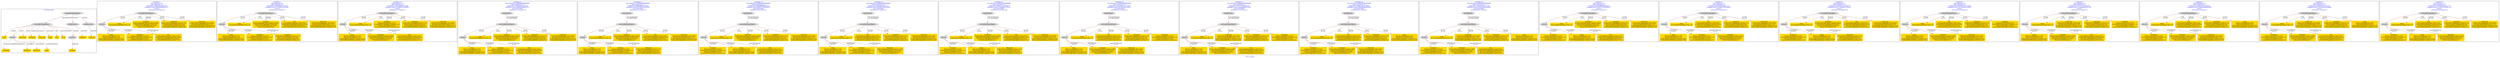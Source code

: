 digraph n0 {
fontcolor="blue"
remincross="true"
label="s07-s-13.json"
subgraph cluster_0 {
label="1-correct model"
n2[style="filled",color="white",fillcolor="lightgray",label="CulturalHeritageObject1"];
n3[shape="plaintext",style="filled",fillcolor="gold",label="dates"];
n4[style="filled",color="white",fillcolor="lightgray",label="Person1"];
n5[shape="plaintext",style="filled",fillcolor="gold",label="dimension"];
n6[shape="plaintext",style="filled",fillcolor="gold",label="technique"];
n7[shape="plaintext",style="filled",fillcolor="gold",label="credit_line"];
n8[shape="plaintext",style="filled",fillcolor="gold",label="origin"];
n9[shape="plaintext",style="filled",fillcolor="gold",label="title"];
n10[shape="plaintext",style="filled",fillcolor="gold",label="ac_id"];
n11[style="filled",color="white",fillcolor="lightgray",label="Concept1"];
n12[shape="plaintext",style="filled",fillcolor="gold",label="nationality"];
n13[shape="plaintext",style="filled",fillcolor="gold",label="birthDate"];
n14[shape="plaintext",style="filled",fillcolor="gold",label="deathDate"];
n15[shape="plaintext",style="filled",fillcolor="gold",label="name"];
n16[style="filled",color="white",fillcolor="lightgray",label="EuropeanaAggregation1"];
n17[style="filled",color="white",fillcolor="lightgray",label="WebResource1"];
n18[style="filled",color="white",fillcolor="lightgray",label="WebResource2"];
n19[shape="plaintext",style="filled",fillcolor="gold",label="image_url"];
n20[shape="plaintext",style="filled",fillcolor="gold",label="audio_url"];
n21[shape="plaintext",style="filled",fillcolor="gold",label="category"];
}
subgraph cluster_1 {
label="candidate 0\nlink coherence:1.0\nnode coherence:1.0\nconfidence:0.5646034153433979\nmapping score:0.6405820908287517\ncost:8.0\n-precision:0.38-recall:0.16"
n23[style="filled",color="white",fillcolor="lightgray",label="CulturalHeritageObject1"];
n24[style="filled",color="white",fillcolor="lightgray",label="Person1"];
n25[shape="plaintext",style="filled",fillcolor="gold",label="origin\n[CulturalHeritageObject,title,1.0]"];
n26[shape="plaintext",style="filled",fillcolor="gold",label="dates\n[Person,dateOfBirth,0.335]\n[Person,dateOfDeath,0.32]\n[CulturalHeritageObject,created,0.317]\n[CulturalHeritageObject,medium,0.028]"];
n27[shape="plaintext",style="filled",fillcolor="gold",label="birthDate\n[Person,dateOfDeath,0.813]\n[CulturalHeritageObject,created,0.115]\n[Person,dateOfBirth,0.072]\n[CulturalHeritageObject,medium,0.0]"];
n28[shape="plaintext",style="filled",fillcolor="gold",label="technique\n[CulturalHeritageObject,medium,0.992]\n[CulturalHeritageObject,title,0.007]\n[Person,nameOfThePerson,0.001]\n[Person,dateOfDeath,0.0]"];
n29[shape="plaintext",style="filled",fillcolor="gold",label="title\n[CulturalHeritageObject,title,0.931]\n[CulturalHeritageObject,medium,0.034]\n[Person,nameOfThePerson,0.023]\n[CulturalHeritageObject,extent,0.013]"];
n30[shape="plaintext",style="filled",fillcolor="gold",label="dimension\n[CulturalHeritageObject,extent,0.757]\n[Person,nameOfThePerson,0.242]\n[CulturalHeritageObject,title,0.0]\n[CulturalHeritageObject,medium,0.0]"];
n31[shape="plaintext",style="filled",fillcolor="gold",label="credit_line\n[CulturalHeritageObject,title,0.658]\n[Person,nameOfThePerson,0.178]\n[CulturalHeritageObject,medium,0.131]\n[CulturalHeritageObject,created,0.032]"];
}
subgraph cluster_2 {
label="candidate 1\nlink coherence:1.0\nnode coherence:1.0\nconfidence:0.4896368397795916\nmapping score:0.615593232307483\ncost:8.0\n-precision:0.25-recall:0.11"
n33[style="filled",color="white",fillcolor="lightgray",label="CulturalHeritageObject1"];
n34[style="filled",color="white",fillcolor="lightgray",label="Person1"];
n35[shape="plaintext",style="filled",fillcolor="gold",label="origin\n[CulturalHeritageObject,title,1.0]"];
n36[shape="plaintext",style="filled",fillcolor="gold",label="dates\n[Person,dateOfBirth,0.335]\n[Person,dateOfDeath,0.32]\n[CulturalHeritageObject,created,0.317]\n[CulturalHeritageObject,medium,0.028]"];
n37[shape="plaintext",style="filled",fillcolor="gold",label="birthDate\n[Person,dateOfDeath,0.813]\n[CulturalHeritageObject,created,0.115]\n[Person,dateOfBirth,0.072]\n[CulturalHeritageObject,medium,0.0]"];
n38[shape="plaintext",style="filled",fillcolor="gold",label="technique\n[CulturalHeritageObject,medium,0.992]\n[CulturalHeritageObject,title,0.007]\n[Person,nameOfThePerson,0.001]\n[Person,dateOfDeath,0.0]"];
n39[shape="plaintext",style="filled",fillcolor="gold",label="dimension\n[CulturalHeritageObject,extent,0.757]\n[Person,nameOfThePerson,0.242]\n[CulturalHeritageObject,title,0.0]\n[CulturalHeritageObject,medium,0.0]"];
n40[shape="plaintext",style="filled",fillcolor="gold",label="title\n[CulturalHeritageObject,title,0.931]\n[CulturalHeritageObject,medium,0.034]\n[Person,nameOfThePerson,0.023]\n[CulturalHeritageObject,extent,0.013]"];
n41[shape="plaintext",style="filled",fillcolor="gold",label="credit_line\n[CulturalHeritageObject,title,0.658]\n[Person,nameOfThePerson,0.178]\n[CulturalHeritageObject,medium,0.131]\n[CulturalHeritageObject,created,0.032]"];
}
subgraph cluster_3 {
label="candidate 10\nlink coherence:1.0\nnode coherence:1.0\nconfidence:0.3067480824531999\nmapping score:0.5546303131986857\ncost:8.0\n-precision:0.25-recall:0.11"
n43[style="filled",color="white",fillcolor="lightgray",label="CulturalHeritageObject1"];
n44[style="filled",color="white",fillcolor="lightgray",label="Person1"];
n45[shape="plaintext",style="filled",fillcolor="gold",label="origin\n[CulturalHeritageObject,title,1.0]"];
n46[shape="plaintext",style="filled",fillcolor="gold",label="dates\n[Person,dateOfBirth,0.335]\n[Person,dateOfDeath,0.32]\n[CulturalHeritageObject,created,0.317]\n[CulturalHeritageObject,medium,0.028]"];
n47[shape="plaintext",style="filled",fillcolor="gold",label="technique\n[CulturalHeritageObject,medium,0.992]\n[CulturalHeritageObject,title,0.007]\n[Person,nameOfThePerson,0.001]\n[Person,dateOfDeath,0.0]"];
n48[shape="plaintext",style="filled",fillcolor="gold",label="birthDate\n[Person,dateOfDeath,0.813]\n[CulturalHeritageObject,created,0.115]\n[Person,dateOfBirth,0.072]\n[CulturalHeritageObject,medium,0.0]"];
n49[shape="plaintext",style="filled",fillcolor="gold",label="title\n[CulturalHeritageObject,title,0.931]\n[CulturalHeritageObject,medium,0.034]\n[Person,nameOfThePerson,0.023]\n[CulturalHeritageObject,extent,0.013]"];
n50[shape="plaintext",style="filled",fillcolor="gold",label="dimension\n[CulturalHeritageObject,extent,0.757]\n[Person,nameOfThePerson,0.242]\n[CulturalHeritageObject,title,0.0]\n[CulturalHeritageObject,medium,0.0]"];
n51[shape="plaintext",style="filled",fillcolor="gold",label="credit_line\n[CulturalHeritageObject,title,0.658]\n[Person,nameOfThePerson,0.178]\n[CulturalHeritageObject,medium,0.131]\n[CulturalHeritageObject,created,0.032]"];
}
subgraph cluster_4 {
label="candidate 11\nlink coherence:0.8888888888888888\nnode coherence:1.0\nconfidence:0.5646034153433979\nmapping score:0.6405820908287517\ncost:108.010002\n-precision:0.33-recall:0.16"
n53[style="filled",color="white",fillcolor="lightgray",label="CulturalHeritageObject1"];
n54[style="filled",color="white",fillcolor="lightgray",label="Person1"];
n55[style="filled",color="white",fillcolor="lightgray",label="Organization1"];
n56[shape="plaintext",style="filled",fillcolor="gold",label="origin\n[CulturalHeritageObject,title,1.0]"];
n57[shape="plaintext",style="filled",fillcolor="gold",label="dates\n[Person,dateOfBirth,0.335]\n[Person,dateOfDeath,0.32]\n[CulturalHeritageObject,created,0.317]\n[CulturalHeritageObject,medium,0.028]"];
n58[shape="plaintext",style="filled",fillcolor="gold",label="birthDate\n[Person,dateOfDeath,0.813]\n[CulturalHeritageObject,created,0.115]\n[Person,dateOfBirth,0.072]\n[CulturalHeritageObject,medium,0.0]"];
n59[shape="plaintext",style="filled",fillcolor="gold",label="technique\n[CulturalHeritageObject,medium,0.992]\n[CulturalHeritageObject,title,0.007]\n[Person,nameOfThePerson,0.001]\n[Person,dateOfDeath,0.0]"];
n60[shape="plaintext",style="filled",fillcolor="gold",label="title\n[CulturalHeritageObject,title,0.931]\n[CulturalHeritageObject,medium,0.034]\n[Person,nameOfThePerson,0.023]\n[CulturalHeritageObject,extent,0.013]"];
n61[shape="plaintext",style="filled",fillcolor="gold",label="dimension\n[CulturalHeritageObject,extent,0.757]\n[Person,nameOfThePerson,0.242]\n[CulturalHeritageObject,title,0.0]\n[CulturalHeritageObject,medium,0.0]"];
n62[shape="plaintext",style="filled",fillcolor="gold",label="credit_line\n[CulturalHeritageObject,title,0.658]\n[Person,nameOfThePerson,0.178]\n[CulturalHeritageObject,medium,0.131]\n[CulturalHeritageObject,created,0.032]"];
}
subgraph cluster_5 {
label="candidate 12\nlink coherence:0.8888888888888888\nnode coherence:1.0\nconfidence:0.4896368397795916\nmapping score:0.615593232307483\ncost:108.010002\n-precision:0.22-recall:0.11"
n64[style="filled",color="white",fillcolor="lightgray",label="CulturalHeritageObject1"];
n65[style="filled",color="white",fillcolor="lightgray",label="Person1"];
n66[style="filled",color="white",fillcolor="lightgray",label="Organization1"];
n67[shape="plaintext",style="filled",fillcolor="gold",label="origin\n[CulturalHeritageObject,title,1.0]"];
n68[shape="plaintext",style="filled",fillcolor="gold",label="dates\n[Person,dateOfBirth,0.335]\n[Person,dateOfDeath,0.32]\n[CulturalHeritageObject,created,0.317]\n[CulturalHeritageObject,medium,0.028]"];
n69[shape="plaintext",style="filled",fillcolor="gold",label="birthDate\n[Person,dateOfDeath,0.813]\n[CulturalHeritageObject,created,0.115]\n[Person,dateOfBirth,0.072]\n[CulturalHeritageObject,medium,0.0]"];
n70[shape="plaintext",style="filled",fillcolor="gold",label="technique\n[CulturalHeritageObject,medium,0.992]\n[CulturalHeritageObject,title,0.007]\n[Person,nameOfThePerson,0.001]\n[Person,dateOfDeath,0.0]"];
n71[shape="plaintext",style="filled",fillcolor="gold",label="dimension\n[CulturalHeritageObject,extent,0.757]\n[Person,nameOfThePerson,0.242]\n[CulturalHeritageObject,title,0.0]\n[CulturalHeritageObject,medium,0.0]"];
n72[shape="plaintext",style="filled",fillcolor="gold",label="title\n[CulturalHeritageObject,title,0.931]\n[CulturalHeritageObject,medium,0.034]\n[Person,nameOfThePerson,0.023]\n[CulturalHeritageObject,extent,0.013]"];
n73[shape="plaintext",style="filled",fillcolor="gold",label="credit_line\n[CulturalHeritageObject,title,0.658]\n[Person,nameOfThePerson,0.178]\n[CulturalHeritageObject,medium,0.131]\n[CulturalHeritageObject,created,0.032]"];
}
subgraph cluster_6 {
label="candidate 13\nlink coherence:0.8888888888888888\nnode coherence:1.0\nconfidence:0.4565896898085039\nmapping score:0.6045775156504537\ncost:108.010002\n-precision:0.44-recall:0.21"
n75[style="filled",color="white",fillcolor="lightgray",label="CulturalHeritageObject1"];
n76[style="filled",color="white",fillcolor="lightgray",label="Person1"];
n77[style="filled",color="white",fillcolor="lightgray",label="Organization1"];
n78[shape="plaintext",style="filled",fillcolor="gold",label="origin\n[CulturalHeritageObject,title,1.0]"];
n79[shape="plaintext",style="filled",fillcolor="gold",label="birthDate\n[Person,dateOfDeath,0.813]\n[CulturalHeritageObject,created,0.115]\n[Person,dateOfBirth,0.072]\n[CulturalHeritageObject,medium,0.0]"];
n80[shape="plaintext",style="filled",fillcolor="gold",label="dates\n[Person,dateOfBirth,0.335]\n[Person,dateOfDeath,0.32]\n[CulturalHeritageObject,created,0.317]\n[CulturalHeritageObject,medium,0.028]"];
n81[shape="plaintext",style="filled",fillcolor="gold",label="technique\n[CulturalHeritageObject,medium,0.992]\n[CulturalHeritageObject,title,0.007]\n[Person,nameOfThePerson,0.001]\n[Person,dateOfDeath,0.0]"];
n82[shape="plaintext",style="filled",fillcolor="gold",label="title\n[CulturalHeritageObject,title,0.931]\n[CulturalHeritageObject,medium,0.034]\n[Person,nameOfThePerson,0.023]\n[CulturalHeritageObject,extent,0.013]"];
n83[shape="plaintext",style="filled",fillcolor="gold",label="dimension\n[CulturalHeritageObject,extent,0.757]\n[Person,nameOfThePerson,0.242]\n[CulturalHeritageObject,title,0.0]\n[CulturalHeritageObject,medium,0.0]"];
n84[shape="plaintext",style="filled",fillcolor="gold",label="credit_line\n[CulturalHeritageObject,title,0.658]\n[Person,nameOfThePerson,0.178]\n[CulturalHeritageObject,medium,0.131]\n[CulturalHeritageObject,created,0.032]"];
}
subgraph cluster_7 {
label="candidate 14\nlink coherence:0.8888888888888888\nnode coherence:1.0\nconfidence:0.4245624914911717\nmapping score:0.5939017828780097\ncost:108.010002\n-precision:0.22-recall:0.11"
n86[style="filled",color="white",fillcolor="lightgray",label="CulturalHeritageObject1"];
n87[style="filled",color="white",fillcolor="lightgray",label="Person1"];
n88[style="filled",color="white",fillcolor="lightgray",label="Organization1"];
n89[shape="plaintext",style="filled",fillcolor="gold",label="origin\n[CulturalHeritageObject,title,1.0]"];
n90[shape="plaintext",style="filled",fillcolor="gold",label="dates\n[Person,dateOfBirth,0.335]\n[Person,dateOfDeath,0.32]\n[CulturalHeritageObject,created,0.317]\n[CulturalHeritageObject,medium,0.028]"];
n91[shape="plaintext",style="filled",fillcolor="gold",label="birthDate\n[Person,dateOfDeath,0.813]\n[CulturalHeritageObject,created,0.115]\n[Person,dateOfBirth,0.072]\n[CulturalHeritageObject,medium,0.0]"];
n92[shape="plaintext",style="filled",fillcolor="gold",label="title\n[CulturalHeritageObject,title,0.931]\n[CulturalHeritageObject,medium,0.034]\n[Person,nameOfThePerson,0.023]\n[CulturalHeritageObject,extent,0.013]"];
n93[shape="plaintext",style="filled",fillcolor="gold",label="technique\n[CulturalHeritageObject,medium,0.992]\n[CulturalHeritageObject,title,0.007]\n[Person,nameOfThePerson,0.001]\n[Person,dateOfDeath,0.0]"];
n94[shape="plaintext",style="filled",fillcolor="gold",label="dimension\n[CulturalHeritageObject,extent,0.757]\n[Person,nameOfThePerson,0.242]\n[CulturalHeritageObject,title,0.0]\n[CulturalHeritageObject,medium,0.0]"];
n95[shape="plaintext",style="filled",fillcolor="gold",label="credit_line\n[CulturalHeritageObject,title,0.658]\n[Person,nameOfThePerson,0.178]\n[CulturalHeritageObject,medium,0.131]\n[CulturalHeritageObject,created,0.032]"];
}
subgraph cluster_8 {
label="candidate 15\nlink coherence:0.8888888888888888\nnode coherence:1.0\nconfidence:0.3816231142446976\nmapping score:0.579588657129185\ncost:108.010002\n-precision:0.33-recall:0.16"
n97[style="filled",color="white",fillcolor="lightgray",label="CulturalHeritageObject1"];
n98[style="filled",color="white",fillcolor="lightgray",label="Person1"];
n99[style="filled",color="white",fillcolor="lightgray",label="Organization1"];
n100[shape="plaintext",style="filled",fillcolor="gold",label="origin\n[CulturalHeritageObject,title,1.0]"];
n101[shape="plaintext",style="filled",fillcolor="gold",label="birthDate\n[Person,dateOfDeath,0.813]\n[CulturalHeritageObject,created,0.115]\n[Person,dateOfBirth,0.072]\n[CulturalHeritageObject,medium,0.0]"];
n102[shape="plaintext",style="filled",fillcolor="gold",label="dates\n[Person,dateOfBirth,0.335]\n[Person,dateOfDeath,0.32]\n[CulturalHeritageObject,created,0.317]\n[CulturalHeritageObject,medium,0.028]"];
n103[shape="plaintext",style="filled",fillcolor="gold",label="technique\n[CulturalHeritageObject,medium,0.992]\n[CulturalHeritageObject,title,0.007]\n[Person,nameOfThePerson,0.001]\n[Person,dateOfDeath,0.0]"];
n104[shape="plaintext",style="filled",fillcolor="gold",label="dimension\n[CulturalHeritageObject,extent,0.757]\n[Person,nameOfThePerson,0.242]\n[CulturalHeritageObject,title,0.0]\n[CulturalHeritageObject,medium,0.0]"];
n105[shape="plaintext",style="filled",fillcolor="gold",label="title\n[CulturalHeritageObject,title,0.931]\n[CulturalHeritageObject,medium,0.034]\n[Person,nameOfThePerson,0.023]\n[CulturalHeritageObject,extent,0.013]"];
n106[shape="plaintext",style="filled",fillcolor="gold",label="credit_line\n[CulturalHeritageObject,title,0.658]\n[Person,nameOfThePerson,0.178]\n[CulturalHeritageObject,medium,0.131]\n[CulturalHeritageObject,created,0.032]"];
}
subgraph cluster_9 {
label="candidate 16\nlink coherence:0.8888888888888888\nnode coherence:1.0\nconfidence:0.34554207851533436\nmapping score:0.5675616452193971\ncost:108.010002\n-precision:0.22-recall:0.11"
n108[style="filled",color="white",fillcolor="lightgray",label="CulturalHeritageObject1"];
n109[style="filled",color="white",fillcolor="lightgray",label="Person1"];
n110[style="filled",color="white",fillcolor="lightgray",label="Organization1"];
n111[shape="plaintext",style="filled",fillcolor="gold",label="origin\n[CulturalHeritageObject,title,1.0]"];
n112[shape="plaintext",style="filled",fillcolor="gold",label="dates\n[Person,dateOfBirth,0.335]\n[Person,dateOfDeath,0.32]\n[CulturalHeritageObject,created,0.317]\n[CulturalHeritageObject,medium,0.028]"];
n113[shape="plaintext",style="filled",fillcolor="gold",label="technique\n[CulturalHeritageObject,medium,0.992]\n[CulturalHeritageObject,title,0.007]\n[Person,nameOfThePerson,0.001]\n[Person,dateOfDeath,0.0]"];
n114[shape="plaintext",style="filled",fillcolor="gold",label="title\n[CulturalHeritageObject,title,0.931]\n[CulturalHeritageObject,medium,0.034]\n[Person,nameOfThePerson,0.023]\n[CulturalHeritageObject,extent,0.013]"];
n115[shape="plaintext",style="filled",fillcolor="gold",label="credit_line\n[CulturalHeritageObject,title,0.658]\n[Person,nameOfThePerson,0.178]\n[CulturalHeritageObject,medium,0.131]\n[CulturalHeritageObject,created,0.032]"];
n116[shape="plaintext",style="filled",fillcolor="gold",label="dimension\n[CulturalHeritageObject,extent,0.757]\n[Person,nameOfThePerson,0.242]\n[CulturalHeritageObject,title,0.0]\n[CulturalHeritageObject,medium,0.0]"];
n117[shape="plaintext",style="filled",fillcolor="gold",label="birthDate\n[Person,dateOfDeath,0.813]\n[CulturalHeritageObject,created,0.115]\n[Person,dateOfBirth,0.072]\n[CulturalHeritageObject,medium,0.0]"];
}
subgraph cluster_10 {
label="candidate 17\nlink coherence:0.8888888888888888\nnode coherence:1.0\nconfidence:0.3372777955825027\nmapping score:0.5648068842417867\ncost:108.010002\n-precision:0.22-recall:0.11"
n119[style="filled",color="white",fillcolor="lightgray",label="CulturalHeritageObject1"];
n120[style="filled",color="white",fillcolor="lightgray",label="Person1"];
n121[style="filled",color="white",fillcolor="lightgray",label="Organization1"];
n122[shape="plaintext",style="filled",fillcolor="gold",label="origin\n[CulturalHeritageObject,title,1.0]"];
n123[shape="plaintext",style="filled",fillcolor="gold",label="dates\n[Person,dateOfBirth,0.335]\n[Person,dateOfDeath,0.32]\n[CulturalHeritageObject,created,0.317]\n[CulturalHeritageObject,medium,0.028]"];
n124[shape="plaintext",style="filled",fillcolor="gold",label="technique\n[CulturalHeritageObject,medium,0.992]\n[CulturalHeritageObject,title,0.007]\n[Person,nameOfThePerson,0.001]\n[Person,dateOfDeath,0.0]"];
n125[shape="plaintext",style="filled",fillcolor="gold",label="credit_line\n[CulturalHeritageObject,title,0.658]\n[Person,nameOfThePerson,0.178]\n[CulturalHeritageObject,medium,0.131]\n[CulturalHeritageObject,created,0.032]"];
n126[shape="plaintext",style="filled",fillcolor="gold",label="title\n[CulturalHeritageObject,title,0.931]\n[CulturalHeritageObject,medium,0.034]\n[Person,nameOfThePerson,0.023]\n[CulturalHeritageObject,extent,0.013]"];
n127[shape="plaintext",style="filled",fillcolor="gold",label="dimension\n[CulturalHeritageObject,extent,0.757]\n[Person,nameOfThePerson,0.242]\n[CulturalHeritageObject,title,0.0]\n[CulturalHeritageObject,medium,0.0]"];
n128[shape="plaintext",style="filled",fillcolor="gold",label="birthDate\n[Person,dateOfDeath,0.813]\n[CulturalHeritageObject,created,0.115]\n[Person,dateOfBirth,0.072]\n[CulturalHeritageObject,medium,0.0]"];
}
subgraph cluster_11 {
label="candidate 18\nlink coherence:0.8888888888888888\nnode coherence:1.0\nconfidence:0.3368312832700635\nmapping score:0.5646580468043069\ncost:108.010002\n-precision:0.44-recall:0.21"
n130[style="filled",color="white",fillcolor="lightgray",label="CulturalHeritageObject1"];
n131[style="filled",color="white",fillcolor="lightgray",label="Person1"];
n132[style="filled",color="white",fillcolor="lightgray",label="Organization1"];
n133[shape="plaintext",style="filled",fillcolor="gold",label="origin\n[CulturalHeritageObject,title,1.0]"];
n134[shape="plaintext",style="filled",fillcolor="gold",label="birthDate\n[Person,dateOfDeath,0.813]\n[CulturalHeritageObject,created,0.115]\n[Person,dateOfBirth,0.072]\n[CulturalHeritageObject,medium,0.0]"];
n135[shape="plaintext",style="filled",fillcolor="gold",label="technique\n[CulturalHeritageObject,medium,0.992]\n[CulturalHeritageObject,title,0.007]\n[Person,nameOfThePerson,0.001]\n[Person,dateOfDeath,0.0]"];
n136[shape="plaintext",style="filled",fillcolor="gold",label="title\n[CulturalHeritageObject,title,0.931]\n[CulturalHeritageObject,medium,0.034]\n[Person,nameOfThePerson,0.023]\n[CulturalHeritageObject,extent,0.013]"];
n137[shape="plaintext",style="filled",fillcolor="gold",label="credit_line\n[CulturalHeritageObject,title,0.658]\n[Person,nameOfThePerson,0.178]\n[CulturalHeritageObject,medium,0.131]\n[CulturalHeritageObject,created,0.032]"];
n138[shape="plaintext",style="filled",fillcolor="gold",label="dimension\n[CulturalHeritageObject,extent,0.757]\n[Person,nameOfThePerson,0.242]\n[CulturalHeritageObject,title,0.0]\n[CulturalHeritageObject,medium,0.0]"];
n139[shape="plaintext",style="filled",fillcolor="gold",label="dates\n[Person,dateOfBirth,0.335]\n[Person,dateOfDeath,0.32]\n[CulturalHeritageObject,created,0.317]\n[CulturalHeritageObject,medium,0.028]"];
}
subgraph cluster_12 {
label="candidate 19\nlink coherence:0.8888888888888888\nnode coherence:1.0\nconfidence:0.3285670003372318\nmapping score:0.5619032858266964\ncost:108.010002\n-precision:0.44-recall:0.21"
n141[style="filled",color="white",fillcolor="lightgray",label="CulturalHeritageObject1"];
n142[style="filled",color="white",fillcolor="lightgray",label="Person1"];
n143[style="filled",color="white",fillcolor="lightgray",label="Organization1"];
n144[shape="plaintext",style="filled",fillcolor="gold",label="origin\n[CulturalHeritageObject,title,1.0]"];
n145[shape="plaintext",style="filled",fillcolor="gold",label="birthDate\n[Person,dateOfDeath,0.813]\n[CulturalHeritageObject,created,0.115]\n[Person,dateOfBirth,0.072]\n[CulturalHeritageObject,medium,0.0]"];
n146[shape="plaintext",style="filled",fillcolor="gold",label="technique\n[CulturalHeritageObject,medium,0.992]\n[CulturalHeritageObject,title,0.007]\n[Person,nameOfThePerson,0.001]\n[Person,dateOfDeath,0.0]"];
n147[shape="plaintext",style="filled",fillcolor="gold",label="credit_line\n[CulturalHeritageObject,title,0.658]\n[Person,nameOfThePerson,0.178]\n[CulturalHeritageObject,medium,0.131]\n[CulturalHeritageObject,created,0.032]"];
n148[shape="plaintext",style="filled",fillcolor="gold",label="title\n[CulturalHeritageObject,title,0.931]\n[CulturalHeritageObject,medium,0.034]\n[Person,nameOfThePerson,0.023]\n[CulturalHeritageObject,extent,0.013]"];
n149[shape="plaintext",style="filled",fillcolor="gold",label="dimension\n[CulturalHeritageObject,extent,0.757]\n[Person,nameOfThePerson,0.242]\n[CulturalHeritageObject,title,0.0]\n[CulturalHeritageObject,medium,0.0]"];
n150[shape="plaintext",style="filled",fillcolor="gold",label="dates\n[Person,dateOfBirth,0.335]\n[Person,dateOfDeath,0.32]\n[CulturalHeritageObject,created,0.317]\n[CulturalHeritageObject,medium,0.028]"];
}
subgraph cluster_13 {
label="candidate 2\nlink coherence:1.0\nnode coherence:1.0\nconfidence:0.4565896898085039\nmapping score:0.6045775156504537\ncost:8.0\n-precision:0.5-recall:0.21"
n152[style="filled",color="white",fillcolor="lightgray",label="CulturalHeritageObject1"];
n153[style="filled",color="white",fillcolor="lightgray",label="Person1"];
n154[shape="plaintext",style="filled",fillcolor="gold",label="origin\n[CulturalHeritageObject,title,1.0]"];
n155[shape="plaintext",style="filled",fillcolor="gold",label="birthDate\n[Person,dateOfDeath,0.813]\n[CulturalHeritageObject,created,0.115]\n[Person,dateOfBirth,0.072]\n[CulturalHeritageObject,medium,0.0]"];
n156[shape="plaintext",style="filled",fillcolor="gold",label="dates\n[Person,dateOfBirth,0.335]\n[Person,dateOfDeath,0.32]\n[CulturalHeritageObject,created,0.317]\n[CulturalHeritageObject,medium,0.028]"];
n157[shape="plaintext",style="filled",fillcolor="gold",label="technique\n[CulturalHeritageObject,medium,0.992]\n[CulturalHeritageObject,title,0.007]\n[Person,nameOfThePerson,0.001]\n[Person,dateOfDeath,0.0]"];
n158[shape="plaintext",style="filled",fillcolor="gold",label="title\n[CulturalHeritageObject,title,0.931]\n[CulturalHeritageObject,medium,0.034]\n[Person,nameOfThePerson,0.023]\n[CulturalHeritageObject,extent,0.013]"];
n159[shape="plaintext",style="filled",fillcolor="gold",label="dimension\n[CulturalHeritageObject,extent,0.757]\n[Person,nameOfThePerson,0.242]\n[CulturalHeritageObject,title,0.0]\n[CulturalHeritageObject,medium,0.0]"];
n160[shape="plaintext",style="filled",fillcolor="gold",label="credit_line\n[CulturalHeritageObject,title,0.658]\n[Person,nameOfThePerson,0.178]\n[CulturalHeritageObject,medium,0.131]\n[CulturalHeritageObject,created,0.032]"];
}
subgraph cluster_14 {
label="candidate 3\nlink coherence:1.0\nnode coherence:1.0\nconfidence:0.4245624914911717\nmapping score:0.5939017828780097\ncost:8.0\n-precision:0.25-recall:0.11"
n162[style="filled",color="white",fillcolor="lightgray",label="CulturalHeritageObject1"];
n163[style="filled",color="white",fillcolor="lightgray",label="Person1"];
n164[shape="plaintext",style="filled",fillcolor="gold",label="origin\n[CulturalHeritageObject,title,1.0]"];
n165[shape="plaintext",style="filled",fillcolor="gold",label="dates\n[Person,dateOfBirth,0.335]\n[Person,dateOfDeath,0.32]\n[CulturalHeritageObject,created,0.317]\n[CulturalHeritageObject,medium,0.028]"];
n166[shape="plaintext",style="filled",fillcolor="gold",label="birthDate\n[Person,dateOfDeath,0.813]\n[CulturalHeritageObject,created,0.115]\n[Person,dateOfBirth,0.072]\n[CulturalHeritageObject,medium,0.0]"];
n167[shape="plaintext",style="filled",fillcolor="gold",label="title\n[CulturalHeritageObject,title,0.931]\n[CulturalHeritageObject,medium,0.034]\n[Person,nameOfThePerson,0.023]\n[CulturalHeritageObject,extent,0.013]"];
n168[shape="plaintext",style="filled",fillcolor="gold",label="technique\n[CulturalHeritageObject,medium,0.992]\n[CulturalHeritageObject,title,0.007]\n[Person,nameOfThePerson,0.001]\n[Person,dateOfDeath,0.0]"];
n169[shape="plaintext",style="filled",fillcolor="gold",label="dimension\n[CulturalHeritageObject,extent,0.757]\n[Person,nameOfThePerson,0.242]\n[CulturalHeritageObject,title,0.0]\n[CulturalHeritageObject,medium,0.0]"];
n170[shape="plaintext",style="filled",fillcolor="gold",label="credit_line\n[CulturalHeritageObject,title,0.658]\n[Person,nameOfThePerson,0.178]\n[CulturalHeritageObject,medium,0.131]\n[CulturalHeritageObject,created,0.032]"];
}
subgraph cluster_15 {
label="candidate 4\nlink coherence:1.0\nnode coherence:1.0\nconfidence:0.3816231142446976\nmapping score:0.579588657129185\ncost:8.0\n-precision:0.38-recall:0.16"
n172[style="filled",color="white",fillcolor="lightgray",label="CulturalHeritageObject1"];
n173[style="filled",color="white",fillcolor="lightgray",label="Person1"];
n174[shape="plaintext",style="filled",fillcolor="gold",label="origin\n[CulturalHeritageObject,title,1.0]"];
n175[shape="plaintext",style="filled",fillcolor="gold",label="birthDate\n[Person,dateOfDeath,0.813]\n[CulturalHeritageObject,created,0.115]\n[Person,dateOfBirth,0.072]\n[CulturalHeritageObject,medium,0.0]"];
n176[shape="plaintext",style="filled",fillcolor="gold",label="dates\n[Person,dateOfBirth,0.335]\n[Person,dateOfDeath,0.32]\n[CulturalHeritageObject,created,0.317]\n[CulturalHeritageObject,medium,0.028]"];
n177[shape="plaintext",style="filled",fillcolor="gold",label="technique\n[CulturalHeritageObject,medium,0.992]\n[CulturalHeritageObject,title,0.007]\n[Person,nameOfThePerson,0.001]\n[Person,dateOfDeath,0.0]"];
n178[shape="plaintext",style="filled",fillcolor="gold",label="dimension\n[CulturalHeritageObject,extent,0.757]\n[Person,nameOfThePerson,0.242]\n[CulturalHeritageObject,title,0.0]\n[CulturalHeritageObject,medium,0.0]"];
n179[shape="plaintext",style="filled",fillcolor="gold",label="title\n[CulturalHeritageObject,title,0.931]\n[CulturalHeritageObject,medium,0.034]\n[Person,nameOfThePerson,0.023]\n[CulturalHeritageObject,extent,0.013]"];
n180[shape="plaintext",style="filled",fillcolor="gold",label="credit_line\n[CulturalHeritageObject,title,0.658]\n[Person,nameOfThePerson,0.178]\n[CulturalHeritageObject,medium,0.131]\n[CulturalHeritageObject,created,0.032]"];
}
subgraph cluster_16 {
label="candidate 5\nlink coherence:1.0\nnode coherence:1.0\nconfidence:0.34554207851533436\nmapping score:0.5675616452193971\ncost:8.0\n-precision:0.25-recall:0.11"
n182[style="filled",color="white",fillcolor="lightgray",label="CulturalHeritageObject1"];
n183[style="filled",color="white",fillcolor="lightgray",label="Person1"];
n184[shape="plaintext",style="filled",fillcolor="gold",label="origin\n[CulturalHeritageObject,title,1.0]"];
n185[shape="plaintext",style="filled",fillcolor="gold",label="dates\n[Person,dateOfBirth,0.335]\n[Person,dateOfDeath,0.32]\n[CulturalHeritageObject,created,0.317]\n[CulturalHeritageObject,medium,0.028]"];
n186[shape="plaintext",style="filled",fillcolor="gold",label="technique\n[CulturalHeritageObject,medium,0.992]\n[CulturalHeritageObject,title,0.007]\n[Person,nameOfThePerson,0.001]\n[Person,dateOfDeath,0.0]"];
n187[shape="plaintext",style="filled",fillcolor="gold",label="title\n[CulturalHeritageObject,title,0.931]\n[CulturalHeritageObject,medium,0.034]\n[Person,nameOfThePerson,0.023]\n[CulturalHeritageObject,extent,0.013]"];
n188[shape="plaintext",style="filled",fillcolor="gold",label="credit_line\n[CulturalHeritageObject,title,0.658]\n[Person,nameOfThePerson,0.178]\n[CulturalHeritageObject,medium,0.131]\n[CulturalHeritageObject,created,0.032]"];
n189[shape="plaintext",style="filled",fillcolor="gold",label="dimension\n[CulturalHeritageObject,extent,0.757]\n[Person,nameOfThePerson,0.242]\n[CulturalHeritageObject,title,0.0]\n[CulturalHeritageObject,medium,0.0]"];
n190[shape="plaintext",style="filled",fillcolor="gold",label="birthDate\n[Person,dateOfDeath,0.813]\n[CulturalHeritageObject,created,0.115]\n[Person,dateOfBirth,0.072]\n[CulturalHeritageObject,medium,0.0]"];
}
subgraph cluster_17 {
label="candidate 6\nlink coherence:1.0\nnode coherence:1.0\nconfidence:0.3372777955825027\nmapping score:0.5648068842417867\ncost:8.0\n-precision:0.25-recall:0.11"
n192[style="filled",color="white",fillcolor="lightgray",label="CulturalHeritageObject1"];
n193[style="filled",color="white",fillcolor="lightgray",label="Person1"];
n194[shape="plaintext",style="filled",fillcolor="gold",label="origin\n[CulturalHeritageObject,title,1.0]"];
n195[shape="plaintext",style="filled",fillcolor="gold",label="dates\n[Person,dateOfBirth,0.335]\n[Person,dateOfDeath,0.32]\n[CulturalHeritageObject,created,0.317]\n[CulturalHeritageObject,medium,0.028]"];
n196[shape="plaintext",style="filled",fillcolor="gold",label="technique\n[CulturalHeritageObject,medium,0.992]\n[CulturalHeritageObject,title,0.007]\n[Person,nameOfThePerson,0.001]\n[Person,dateOfDeath,0.0]"];
n197[shape="plaintext",style="filled",fillcolor="gold",label="credit_line\n[CulturalHeritageObject,title,0.658]\n[Person,nameOfThePerson,0.178]\n[CulturalHeritageObject,medium,0.131]\n[CulturalHeritageObject,created,0.032]"];
n198[shape="plaintext",style="filled",fillcolor="gold",label="title\n[CulturalHeritageObject,title,0.931]\n[CulturalHeritageObject,medium,0.034]\n[Person,nameOfThePerson,0.023]\n[CulturalHeritageObject,extent,0.013]"];
n199[shape="plaintext",style="filled",fillcolor="gold",label="dimension\n[CulturalHeritageObject,extent,0.757]\n[Person,nameOfThePerson,0.242]\n[CulturalHeritageObject,title,0.0]\n[CulturalHeritageObject,medium,0.0]"];
n200[shape="plaintext",style="filled",fillcolor="gold",label="birthDate\n[Person,dateOfDeath,0.813]\n[CulturalHeritageObject,created,0.115]\n[Person,dateOfBirth,0.072]\n[CulturalHeritageObject,medium,0.0]"];
}
subgraph cluster_18 {
label="candidate 7\nlink coherence:1.0\nnode coherence:1.0\nconfidence:0.3368312832700635\nmapping score:0.5646580468043069\ncost:8.0\n-precision:0.5-recall:0.21"
n202[style="filled",color="white",fillcolor="lightgray",label="CulturalHeritageObject1"];
n203[style="filled",color="white",fillcolor="lightgray",label="Person1"];
n204[shape="plaintext",style="filled",fillcolor="gold",label="origin\n[CulturalHeritageObject,title,1.0]"];
n205[shape="plaintext",style="filled",fillcolor="gold",label="birthDate\n[Person,dateOfDeath,0.813]\n[CulturalHeritageObject,created,0.115]\n[Person,dateOfBirth,0.072]\n[CulturalHeritageObject,medium,0.0]"];
n206[shape="plaintext",style="filled",fillcolor="gold",label="technique\n[CulturalHeritageObject,medium,0.992]\n[CulturalHeritageObject,title,0.007]\n[Person,nameOfThePerson,0.001]\n[Person,dateOfDeath,0.0]"];
n207[shape="plaintext",style="filled",fillcolor="gold",label="title\n[CulturalHeritageObject,title,0.931]\n[CulturalHeritageObject,medium,0.034]\n[Person,nameOfThePerson,0.023]\n[CulturalHeritageObject,extent,0.013]"];
n208[shape="plaintext",style="filled",fillcolor="gold",label="credit_line\n[CulturalHeritageObject,title,0.658]\n[Person,nameOfThePerson,0.178]\n[CulturalHeritageObject,medium,0.131]\n[CulturalHeritageObject,created,0.032]"];
n209[shape="plaintext",style="filled",fillcolor="gold",label="dimension\n[CulturalHeritageObject,extent,0.757]\n[Person,nameOfThePerson,0.242]\n[CulturalHeritageObject,title,0.0]\n[CulturalHeritageObject,medium,0.0]"];
n210[shape="plaintext",style="filled",fillcolor="gold",label="dates\n[Person,dateOfBirth,0.335]\n[Person,dateOfDeath,0.32]\n[CulturalHeritageObject,created,0.317]\n[CulturalHeritageObject,medium,0.028]"];
}
subgraph cluster_19 {
label="candidate 8\nlink coherence:1.0\nnode coherence:1.0\nconfidence:0.3285670003372318\nmapping score:0.5619032858266964\ncost:8.0\n-precision:0.5-recall:0.21"
n212[style="filled",color="white",fillcolor="lightgray",label="CulturalHeritageObject1"];
n213[style="filled",color="white",fillcolor="lightgray",label="Person1"];
n214[shape="plaintext",style="filled",fillcolor="gold",label="origin\n[CulturalHeritageObject,title,1.0]"];
n215[shape="plaintext",style="filled",fillcolor="gold",label="birthDate\n[Person,dateOfDeath,0.813]\n[CulturalHeritageObject,created,0.115]\n[Person,dateOfBirth,0.072]\n[CulturalHeritageObject,medium,0.0]"];
n216[shape="plaintext",style="filled",fillcolor="gold",label="technique\n[CulturalHeritageObject,medium,0.992]\n[CulturalHeritageObject,title,0.007]\n[Person,nameOfThePerson,0.001]\n[Person,dateOfDeath,0.0]"];
n217[shape="plaintext",style="filled",fillcolor="gold",label="credit_line\n[CulturalHeritageObject,title,0.658]\n[Person,nameOfThePerson,0.178]\n[CulturalHeritageObject,medium,0.131]\n[CulturalHeritageObject,created,0.032]"];
n218[shape="plaintext",style="filled",fillcolor="gold",label="title\n[CulturalHeritageObject,title,0.931]\n[CulturalHeritageObject,medium,0.034]\n[Person,nameOfThePerson,0.023]\n[CulturalHeritageObject,extent,0.013]"];
n219[shape="plaintext",style="filled",fillcolor="gold",label="dimension\n[CulturalHeritageObject,extent,0.757]\n[Person,nameOfThePerson,0.242]\n[CulturalHeritageObject,title,0.0]\n[CulturalHeritageObject,medium,0.0]"];
n220[shape="plaintext",style="filled",fillcolor="gold",label="dates\n[Person,dateOfBirth,0.335]\n[Person,dateOfDeath,0.32]\n[CulturalHeritageObject,created,0.317]\n[CulturalHeritageObject,medium,0.028]"];
}
subgraph cluster_20 {
label="candidate 9\nlink coherence:1.0\nnode coherence:1.0\nconfidence:0.31654876595627773\nmapping score:0.5578972076997116\ncost:8.0\n-precision:0.38-recall:0.16"
n222[style="filled",color="white",fillcolor="lightgray",label="CulturalHeritageObject1"];
n223[style="filled",color="white",fillcolor="lightgray",label="Person1"];
n224[shape="plaintext",style="filled",fillcolor="gold",label="origin\n[CulturalHeritageObject,title,1.0]"];
n225[shape="plaintext",style="filled",fillcolor="gold",label="birthDate\n[Person,dateOfDeath,0.813]\n[CulturalHeritageObject,created,0.115]\n[Person,dateOfBirth,0.072]\n[CulturalHeritageObject,medium,0.0]"];
n226[shape="plaintext",style="filled",fillcolor="gold",label="dates\n[Person,dateOfBirth,0.335]\n[Person,dateOfDeath,0.32]\n[CulturalHeritageObject,created,0.317]\n[CulturalHeritageObject,medium,0.028]"];
n227[shape="plaintext",style="filled",fillcolor="gold",label="title\n[CulturalHeritageObject,title,0.931]\n[CulturalHeritageObject,medium,0.034]\n[Person,nameOfThePerson,0.023]\n[CulturalHeritageObject,extent,0.013]"];
n228[shape="plaintext",style="filled",fillcolor="gold",label="technique\n[CulturalHeritageObject,medium,0.992]\n[CulturalHeritageObject,title,0.007]\n[Person,nameOfThePerson,0.001]\n[Person,dateOfDeath,0.0]"];
n229[shape="plaintext",style="filled",fillcolor="gold",label="dimension\n[CulturalHeritageObject,extent,0.757]\n[Person,nameOfThePerson,0.242]\n[CulturalHeritageObject,title,0.0]\n[CulturalHeritageObject,medium,0.0]"];
n230[shape="plaintext",style="filled",fillcolor="gold",label="credit_line\n[CulturalHeritageObject,title,0.658]\n[Person,nameOfThePerson,0.178]\n[CulturalHeritageObject,medium,0.131]\n[CulturalHeritageObject,created,0.032]"];
}
n2 -> n3[color="brown",fontcolor="black",label="created"]
n2 -> n4[color="brown",fontcolor="black",label="creator"]
n2 -> n5[color="brown",fontcolor="black",label="extent"]
n2 -> n6[color="brown",fontcolor="black",label="medium"]
n2 -> n7[color="brown",fontcolor="black",label="provenance"]
n2 -> n8[color="brown",fontcolor="black",label="provenance"]
n2 -> n9[color="brown",fontcolor="black",label="title"]
n2 -> n10[color="brown",fontcolor="black",label="accessionNumber"]
n2 -> n11[color="brown",fontcolor="black",label="hasType"]
n4 -> n12[color="brown",fontcolor="black",label="countryAssociatedWithThePerson"]
n4 -> n13[color="brown",fontcolor="black",label="dateOfBirth"]
n4 -> n14[color="brown",fontcolor="black",label="dateOfDeath"]
n4 -> n15[color="brown",fontcolor="black",label="nameOfThePerson"]
n16 -> n2[color="brown",fontcolor="black",label="aggregatedCHO"]
n16 -> n17[color="brown",fontcolor="black",label="hasView"]
n16 -> n18[color="brown",fontcolor="black",label="hasView"]
n17 -> n19[color="brown",fontcolor="black",label="classLink"]
n18 -> n20[color="brown",fontcolor="black",label="classLink"]
n11 -> n21[color="brown",fontcolor="black",label="prefLabel"]
n23 -> n24[color="brown",fontcolor="black",label="creator\nw=1.0"]
n23 -> n25[color="brown",fontcolor="black",label="title\nw=1.0"]
n24 -> n26[color="brown",fontcolor="black",label="dateOfBirth\nw=1.0"]
n24 -> n27[color="brown",fontcolor="black",label="dateOfDeath\nw=1.0"]
n23 -> n28[color="brown",fontcolor="black",label="medium\nw=1.0"]
n24 -> n29[color="brown",fontcolor="black",label="nameOfThePerson\nw=1.0"]
n23 -> n30[color="brown",fontcolor="black",label="extent\nw=1.0"]
n23 -> n31[color="brown",fontcolor="black",label="created\nw=1.0"]
n33 -> n34[color="brown",fontcolor="black",label="creator\nw=1.0"]
n33 -> n35[color="brown",fontcolor="black",label="title\nw=1.0"]
n34 -> n36[color="brown",fontcolor="black",label="dateOfBirth\nw=1.0"]
n34 -> n37[color="brown",fontcolor="black",label="dateOfDeath\nw=1.0"]
n33 -> n38[color="brown",fontcolor="black",label="medium\nw=1.0"]
n34 -> n39[color="brown",fontcolor="black",label="nameOfThePerson\nw=1.0"]
n33 -> n40[color="brown",fontcolor="black",label="extent\nw=1.0"]
n33 -> n41[color="brown",fontcolor="black",label="created\nw=1.0"]
n43 -> n44[color="brown",fontcolor="black",label="creator\nw=1.0"]
n43 -> n45[color="brown",fontcolor="black",label="title\nw=1.0"]
n44 -> n46[color="brown",fontcolor="black",label="dateOfBirth\nw=1.0"]
n44 -> n47[color="brown",fontcolor="black",label="dateOfDeath\nw=1.0"]
n43 -> n48[color="brown",fontcolor="black",label="medium\nw=1.0"]
n44 -> n49[color="brown",fontcolor="black",label="nameOfThePerson\nw=1.0"]
n43 -> n50[color="brown",fontcolor="black",label="extent\nw=1.0"]
n43 -> n51[color="brown",fontcolor="black",label="created\nw=1.0"]
n53 -> n54[color="brown",fontcolor="black",label="creator\nw=1.0"]
n55 -> n53[color="brown",fontcolor="black",label="semanticRelation\nw=100.010002"]
n53 -> n56[color="brown",fontcolor="black",label="title\nw=1.0"]
n54 -> n57[color="brown",fontcolor="black",label="dateOfBirth\nw=1.0"]
n54 -> n58[color="brown",fontcolor="black",label="dateOfDeath\nw=1.0"]
n53 -> n59[color="brown",fontcolor="black",label="medium\nw=1.0"]
n54 -> n60[color="brown",fontcolor="black",label="nameOfThePerson\nw=1.0"]
n53 -> n61[color="brown",fontcolor="black",label="extent\nw=1.0"]
n53 -> n62[color="brown",fontcolor="black",label="created\nw=1.0"]
n64 -> n65[color="brown",fontcolor="black",label="creator\nw=1.0"]
n66 -> n64[color="brown",fontcolor="black",label="semanticRelation\nw=100.010002"]
n64 -> n67[color="brown",fontcolor="black",label="title\nw=1.0"]
n65 -> n68[color="brown",fontcolor="black",label="dateOfBirth\nw=1.0"]
n65 -> n69[color="brown",fontcolor="black",label="dateOfDeath\nw=1.0"]
n64 -> n70[color="brown",fontcolor="black",label="medium\nw=1.0"]
n65 -> n71[color="brown",fontcolor="black",label="nameOfThePerson\nw=1.0"]
n64 -> n72[color="brown",fontcolor="black",label="extent\nw=1.0"]
n64 -> n73[color="brown",fontcolor="black",label="created\nw=1.0"]
n75 -> n76[color="brown",fontcolor="black",label="creator\nw=1.0"]
n77 -> n75[color="brown",fontcolor="black",label="semanticRelation\nw=100.010002"]
n75 -> n78[color="brown",fontcolor="black",label="title\nw=1.0"]
n76 -> n79[color="brown",fontcolor="black",label="dateOfBirth\nw=1.0"]
n76 -> n80[color="brown",fontcolor="black",label="dateOfDeath\nw=1.0"]
n75 -> n81[color="brown",fontcolor="black",label="medium\nw=1.0"]
n76 -> n82[color="brown",fontcolor="black",label="nameOfThePerson\nw=1.0"]
n75 -> n83[color="brown",fontcolor="black",label="extent\nw=1.0"]
n75 -> n84[color="brown",fontcolor="black",label="created\nw=1.0"]
n86 -> n87[color="brown",fontcolor="black",label="creator\nw=1.0"]
n88 -> n86[color="brown",fontcolor="black",label="semanticRelation\nw=100.010002"]
n86 -> n89[color="brown",fontcolor="black",label="title\nw=1.0"]
n87 -> n90[color="brown",fontcolor="black",label="dateOfBirth\nw=1.0"]
n87 -> n91[color="brown",fontcolor="black",label="dateOfDeath\nw=1.0"]
n86 -> n92[color="brown",fontcolor="black",label="medium\nw=1.0"]
n87 -> n93[color="brown",fontcolor="black",label="nameOfThePerson\nw=1.0"]
n86 -> n94[color="brown",fontcolor="black",label="extent\nw=1.0"]
n86 -> n95[color="brown",fontcolor="black",label="created\nw=1.0"]
n97 -> n98[color="brown",fontcolor="black",label="creator\nw=1.0"]
n99 -> n97[color="brown",fontcolor="black",label="semanticRelation\nw=100.010002"]
n97 -> n100[color="brown",fontcolor="black",label="title\nw=1.0"]
n98 -> n101[color="brown",fontcolor="black",label="dateOfBirth\nw=1.0"]
n98 -> n102[color="brown",fontcolor="black",label="dateOfDeath\nw=1.0"]
n97 -> n103[color="brown",fontcolor="black",label="medium\nw=1.0"]
n98 -> n104[color="brown",fontcolor="black",label="nameOfThePerson\nw=1.0"]
n97 -> n105[color="brown",fontcolor="black",label="extent\nw=1.0"]
n97 -> n106[color="brown",fontcolor="black",label="created\nw=1.0"]
n108 -> n109[color="brown",fontcolor="black",label="creator\nw=1.0"]
n110 -> n108[color="brown",fontcolor="black",label="semanticRelation\nw=100.010002"]
n108 -> n111[color="brown",fontcolor="black",label="title\nw=1.0"]
n109 -> n112[color="brown",fontcolor="black",label="dateOfBirth\nw=1.0"]
n109 -> n113[color="brown",fontcolor="black",label="dateOfDeath\nw=1.0"]
n108 -> n114[color="brown",fontcolor="black",label="medium\nw=1.0"]
n109 -> n115[color="brown",fontcolor="black",label="nameOfThePerson\nw=1.0"]
n108 -> n116[color="brown",fontcolor="black",label="extent\nw=1.0"]
n108 -> n117[color="brown",fontcolor="black",label="created\nw=1.0"]
n119 -> n120[color="brown",fontcolor="black",label="creator\nw=1.0"]
n121 -> n119[color="brown",fontcolor="black",label="semanticRelation\nw=100.010002"]
n119 -> n122[color="brown",fontcolor="black",label="title\nw=1.0"]
n120 -> n123[color="brown",fontcolor="black",label="dateOfBirth\nw=1.0"]
n120 -> n124[color="brown",fontcolor="black",label="dateOfDeath\nw=1.0"]
n119 -> n125[color="brown",fontcolor="black",label="medium\nw=1.0"]
n120 -> n126[color="brown",fontcolor="black",label="nameOfThePerson\nw=1.0"]
n119 -> n127[color="brown",fontcolor="black",label="extent\nw=1.0"]
n119 -> n128[color="brown",fontcolor="black",label="created\nw=1.0"]
n130 -> n131[color="brown",fontcolor="black",label="creator\nw=1.0"]
n132 -> n130[color="brown",fontcolor="black",label="semanticRelation\nw=100.010002"]
n130 -> n133[color="brown",fontcolor="black",label="title\nw=1.0"]
n131 -> n134[color="brown",fontcolor="black",label="dateOfBirth\nw=1.0"]
n131 -> n135[color="brown",fontcolor="black",label="dateOfDeath\nw=1.0"]
n130 -> n136[color="brown",fontcolor="black",label="medium\nw=1.0"]
n131 -> n137[color="brown",fontcolor="black",label="nameOfThePerson\nw=1.0"]
n130 -> n138[color="brown",fontcolor="black",label="extent\nw=1.0"]
n130 -> n139[color="brown",fontcolor="black",label="created\nw=1.0"]
n141 -> n142[color="brown",fontcolor="black",label="creator\nw=1.0"]
n143 -> n141[color="brown",fontcolor="black",label="semanticRelation\nw=100.010002"]
n141 -> n144[color="brown",fontcolor="black",label="title\nw=1.0"]
n142 -> n145[color="brown",fontcolor="black",label="dateOfBirth\nw=1.0"]
n142 -> n146[color="brown",fontcolor="black",label="dateOfDeath\nw=1.0"]
n141 -> n147[color="brown",fontcolor="black",label="medium\nw=1.0"]
n142 -> n148[color="brown",fontcolor="black",label="nameOfThePerson\nw=1.0"]
n141 -> n149[color="brown",fontcolor="black",label="extent\nw=1.0"]
n141 -> n150[color="brown",fontcolor="black",label="created\nw=1.0"]
n152 -> n153[color="brown",fontcolor="black",label="creator\nw=1.0"]
n152 -> n154[color="brown",fontcolor="black",label="title\nw=1.0"]
n153 -> n155[color="brown",fontcolor="black",label="dateOfBirth\nw=1.0"]
n153 -> n156[color="brown",fontcolor="black",label="dateOfDeath\nw=1.0"]
n152 -> n157[color="brown",fontcolor="black",label="medium\nw=1.0"]
n153 -> n158[color="brown",fontcolor="black",label="nameOfThePerson\nw=1.0"]
n152 -> n159[color="brown",fontcolor="black",label="extent\nw=1.0"]
n152 -> n160[color="brown",fontcolor="black",label="created\nw=1.0"]
n162 -> n163[color="brown",fontcolor="black",label="creator\nw=1.0"]
n162 -> n164[color="brown",fontcolor="black",label="title\nw=1.0"]
n163 -> n165[color="brown",fontcolor="black",label="dateOfBirth\nw=1.0"]
n163 -> n166[color="brown",fontcolor="black",label="dateOfDeath\nw=1.0"]
n162 -> n167[color="brown",fontcolor="black",label="medium\nw=1.0"]
n163 -> n168[color="brown",fontcolor="black",label="nameOfThePerson\nw=1.0"]
n162 -> n169[color="brown",fontcolor="black",label="extent\nw=1.0"]
n162 -> n170[color="brown",fontcolor="black",label="created\nw=1.0"]
n172 -> n173[color="brown",fontcolor="black",label="creator\nw=1.0"]
n172 -> n174[color="brown",fontcolor="black",label="title\nw=1.0"]
n173 -> n175[color="brown",fontcolor="black",label="dateOfBirth\nw=1.0"]
n173 -> n176[color="brown",fontcolor="black",label="dateOfDeath\nw=1.0"]
n172 -> n177[color="brown",fontcolor="black",label="medium\nw=1.0"]
n173 -> n178[color="brown",fontcolor="black",label="nameOfThePerson\nw=1.0"]
n172 -> n179[color="brown",fontcolor="black",label="extent\nw=1.0"]
n172 -> n180[color="brown",fontcolor="black",label="created\nw=1.0"]
n182 -> n183[color="brown",fontcolor="black",label="creator\nw=1.0"]
n182 -> n184[color="brown",fontcolor="black",label="title\nw=1.0"]
n183 -> n185[color="brown",fontcolor="black",label="dateOfBirth\nw=1.0"]
n183 -> n186[color="brown",fontcolor="black",label="dateOfDeath\nw=1.0"]
n182 -> n187[color="brown",fontcolor="black",label="medium\nw=1.0"]
n183 -> n188[color="brown",fontcolor="black",label="nameOfThePerson\nw=1.0"]
n182 -> n189[color="brown",fontcolor="black",label="extent\nw=1.0"]
n182 -> n190[color="brown",fontcolor="black",label="created\nw=1.0"]
n192 -> n193[color="brown",fontcolor="black",label="creator\nw=1.0"]
n192 -> n194[color="brown",fontcolor="black",label="title\nw=1.0"]
n193 -> n195[color="brown",fontcolor="black",label="dateOfBirth\nw=1.0"]
n193 -> n196[color="brown",fontcolor="black",label="dateOfDeath\nw=1.0"]
n192 -> n197[color="brown",fontcolor="black",label="medium\nw=1.0"]
n193 -> n198[color="brown",fontcolor="black",label="nameOfThePerson\nw=1.0"]
n192 -> n199[color="brown",fontcolor="black",label="extent\nw=1.0"]
n192 -> n200[color="brown",fontcolor="black",label="created\nw=1.0"]
n202 -> n203[color="brown",fontcolor="black",label="creator\nw=1.0"]
n202 -> n204[color="brown",fontcolor="black",label="title\nw=1.0"]
n203 -> n205[color="brown",fontcolor="black",label="dateOfBirth\nw=1.0"]
n203 -> n206[color="brown",fontcolor="black",label="dateOfDeath\nw=1.0"]
n202 -> n207[color="brown",fontcolor="black",label="medium\nw=1.0"]
n203 -> n208[color="brown",fontcolor="black",label="nameOfThePerson\nw=1.0"]
n202 -> n209[color="brown",fontcolor="black",label="extent\nw=1.0"]
n202 -> n210[color="brown",fontcolor="black",label="created\nw=1.0"]
n212 -> n213[color="brown",fontcolor="black",label="creator\nw=1.0"]
n212 -> n214[color="brown",fontcolor="black",label="title\nw=1.0"]
n213 -> n215[color="brown",fontcolor="black",label="dateOfBirth\nw=1.0"]
n213 -> n216[color="brown",fontcolor="black",label="dateOfDeath\nw=1.0"]
n212 -> n217[color="brown",fontcolor="black",label="medium\nw=1.0"]
n213 -> n218[color="brown",fontcolor="black",label="nameOfThePerson\nw=1.0"]
n212 -> n219[color="brown",fontcolor="black",label="extent\nw=1.0"]
n212 -> n220[color="brown",fontcolor="black",label="created\nw=1.0"]
n222 -> n223[color="brown",fontcolor="black",label="creator\nw=1.0"]
n222 -> n224[color="brown",fontcolor="black",label="title\nw=1.0"]
n223 -> n225[color="brown",fontcolor="black",label="dateOfBirth\nw=1.0"]
n223 -> n226[color="brown",fontcolor="black",label="dateOfDeath\nw=1.0"]
n222 -> n227[color="brown",fontcolor="black",label="medium\nw=1.0"]
n223 -> n228[color="brown",fontcolor="black",label="nameOfThePerson\nw=1.0"]
n222 -> n229[color="brown",fontcolor="black",label="extent\nw=1.0"]
n222 -> n230[color="brown",fontcolor="black",label="created\nw=1.0"]
}
